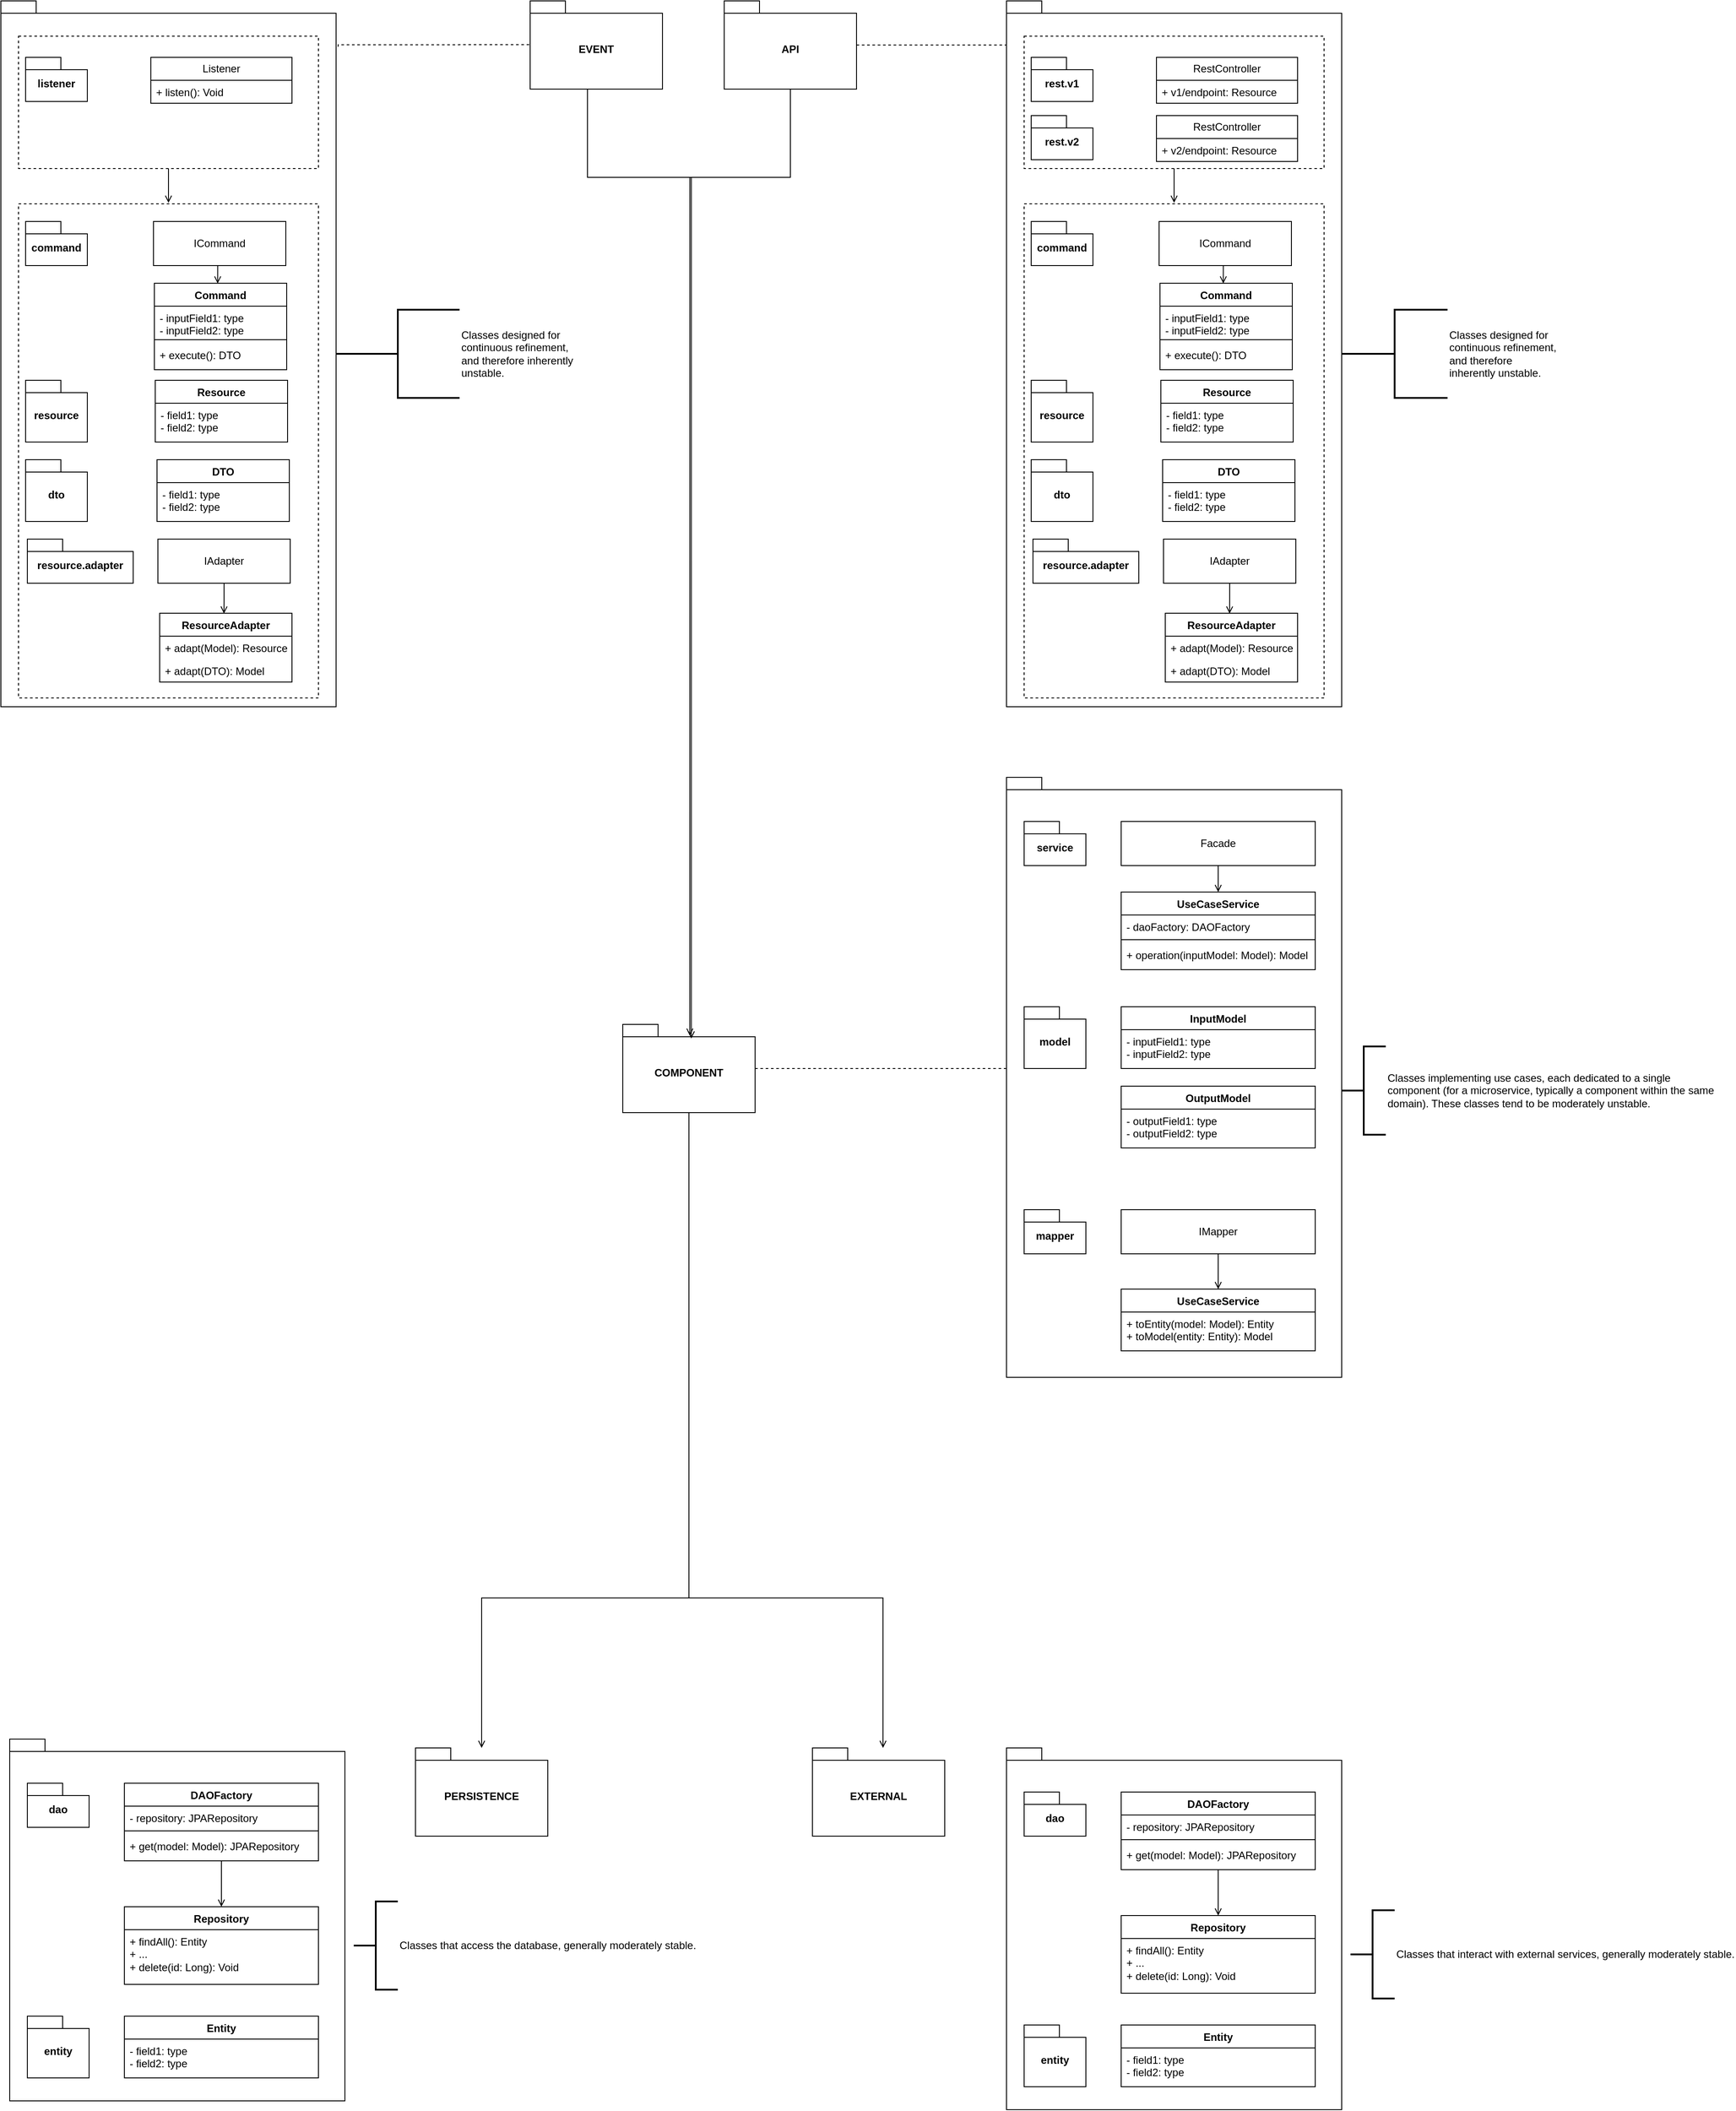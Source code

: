 <mxfile version="28.0.4">
  <diagram name="Pagina-1" id="-vVdBNsxXLUTpmMMnHD9">
    <mxGraphModel dx="2505" dy="2096" grid="1" gridSize="10" guides="1" tooltips="1" connect="1" arrows="1" fold="1" page="1" pageScale="1" pageWidth="827" pageHeight="1169" math="0" shadow="0">
      <root>
        <mxCell id="0" />
        <mxCell id="1" parent="0" />
        <mxCell id="L9ycZ2wKz4MPZfXjeffK-14" value="" style="shape=folder;fontStyle=1;spacingTop=10;tabWidth=40;tabHeight=14;tabPosition=left;html=1;whiteSpace=wrap;" parent="1" vertex="1">
          <mxGeometry x="650" y="-540" width="380" height="800" as="geometry" />
        </mxCell>
        <mxCell id="L9ycZ2wKz4MPZfXjeffK-48" value="" style="edgeStyle=orthogonalEdgeStyle;rounded=0;orthogonalLoop=1;jettySize=auto;html=1;entryX=0.5;entryY=-0.002;entryDx=0;entryDy=0;entryPerimeter=0;endArrow=open;endFill=0;" parent="1" source="L9ycZ2wKz4MPZfXjeffK-47" target="L9ycZ2wKz4MPZfXjeffK-46" edge="1">
          <mxGeometry relative="1" as="geometry" />
        </mxCell>
        <mxCell id="L9ycZ2wKz4MPZfXjeffK-47" value="" style="verticalLabelPosition=bottom;verticalAlign=top;html=1;shape=mxgraph.basic.rect;fillColor2=none;strokeWidth=1;size=20;indent=5;fillColor=none;dashed=1;" parent="1" vertex="1">
          <mxGeometry x="670" y="-500" width="340" height="150" as="geometry" />
        </mxCell>
        <mxCell id="L9ycZ2wKz4MPZfXjeffK-46" value="" style="verticalLabelPosition=bottom;verticalAlign=top;html=1;shape=mxgraph.basic.rect;fillColor2=none;strokeWidth=1;size=20;indent=5;fillColor=none;dashed=1;" parent="1" vertex="1">
          <mxGeometry x="670" y="-310" width="340" height="560" as="geometry" />
        </mxCell>
        <mxCell id="L9ycZ2wKz4MPZfXjeffK-10" value="" style="edgeStyle=orthogonalEdgeStyle;rounded=0;orthogonalLoop=1;jettySize=auto;html=1;endArrow=open;endFill=0;entryX=0.507;entryY=0.128;entryDx=0;entryDy=0;entryPerimeter=0;exitX=0.5;exitY=1;exitDx=0;exitDy=0;exitPerimeter=0;" parent="1" source="L9ycZ2wKz4MPZfXjeffK-1" target="L9ycZ2wKz4MPZfXjeffK-7" edge="1">
          <mxGeometry relative="1" as="geometry">
            <Array as="points">
              <mxPoint x="405" y="-340" />
              <mxPoint x="291" y="-340" />
            </Array>
          </mxGeometry>
        </mxCell>
        <mxCell id="L9ycZ2wKz4MPZfXjeffK-1" value="API" style="shape=folder;fontStyle=1;spacingTop=10;tabWidth=40;tabHeight=14;tabPosition=left;html=1;whiteSpace=wrap;" parent="1" vertex="1">
          <mxGeometry x="330" y="-540" width="150" height="100" as="geometry" />
        </mxCell>
        <mxCell id="L9ycZ2wKz4MPZfXjeffK-5" value="PERSISTENCE" style="shape=folder;fontStyle=1;spacingTop=10;tabWidth=40;tabHeight=14;tabPosition=left;html=1;whiteSpace=wrap;" parent="1" vertex="1">
          <mxGeometry x="-20" y="1440" width="150" height="100" as="geometry" />
        </mxCell>
        <mxCell id="L9ycZ2wKz4MPZfXjeffK-6" value="EXTERNAL" style="shape=folder;fontStyle=1;spacingTop=10;tabWidth=40;tabHeight=14;tabPosition=left;html=1;whiteSpace=wrap;" parent="1" vertex="1">
          <mxGeometry x="430" y="1440" width="150" height="100" as="geometry" />
        </mxCell>
        <mxCell id="L9ycZ2wKz4MPZfXjeffK-11" value="" style="edgeStyle=orthogonalEdgeStyle;rounded=0;orthogonalLoop=1;jettySize=auto;html=1;endArrow=open;endFill=0;" parent="1" source="L9ycZ2wKz4MPZfXjeffK-7" target="L9ycZ2wKz4MPZfXjeffK-5" edge="1">
          <mxGeometry relative="1" as="geometry">
            <Array as="points">
              <mxPoint x="290" y="1270" />
              <mxPoint x="55" y="1270" />
            </Array>
          </mxGeometry>
        </mxCell>
        <mxCell id="L9ycZ2wKz4MPZfXjeffK-12" style="edgeStyle=orthogonalEdgeStyle;rounded=0;orthogonalLoop=1;jettySize=auto;html=1;endArrow=open;endFill=0;" parent="1" source="L9ycZ2wKz4MPZfXjeffK-7" target="L9ycZ2wKz4MPZfXjeffK-6" edge="1">
          <mxGeometry relative="1" as="geometry">
            <Array as="points">
              <mxPoint x="290" y="1270" />
              <mxPoint x="510" y="1270" />
              <mxPoint x="510" y="1490" />
            </Array>
          </mxGeometry>
        </mxCell>
        <mxCell id="kY3cHxhV4RNwmErgkKas-16" style="edgeStyle=orthogonalEdgeStyle;rounded=0;orthogonalLoop=1;jettySize=auto;html=1;dashed=1;endArrow=none;endFill=0;" edge="1" parent="1" source="L9ycZ2wKz4MPZfXjeffK-7" target="L9ycZ2wKz4MPZfXjeffK-62">
          <mxGeometry relative="1" as="geometry">
            <Array as="points">
              <mxPoint x="590" y="670" />
              <mxPoint x="590" y="670" />
            </Array>
          </mxGeometry>
        </mxCell>
        <mxCell id="L9ycZ2wKz4MPZfXjeffK-7" value="COMPONENT" style="shape=folder;fontStyle=1;spacingTop=10;tabWidth=40;tabHeight=14;tabPosition=left;html=1;whiteSpace=wrap;" parent="1" vertex="1">
          <mxGeometry x="215" y="620" width="150" height="100" as="geometry" />
        </mxCell>
        <mxCell id="L9ycZ2wKz4MPZfXjeffK-53" value="" style="edgeStyle=orthogonalEdgeStyle;rounded=0;orthogonalLoop=1;jettySize=auto;html=1;entryX=0.485;entryY=0.003;entryDx=0;entryDy=0;entryPerimeter=0;endArrow=open;endFill=0;" parent="1" edge="1">
          <mxGeometry relative="1" as="geometry">
            <mxPoint x="897" y="-240" as="sourcePoint" />
            <mxPoint x="895.75" y="-219.706" as="targetPoint" />
          </mxGeometry>
        </mxCell>
        <mxCell id="L9ycZ2wKz4MPZfXjeffK-15" value="ICommand" style="html=1;whiteSpace=wrap;" parent="1" vertex="1">
          <mxGeometry x="823" y="-290" width="150" height="50" as="geometry" />
        </mxCell>
        <mxCell id="L9ycZ2wKz4MPZfXjeffK-16" value="RestController" style="swimlane;fontStyle=0;childLayout=stackLayout;horizontal=1;startSize=26;fillColor=none;horizontalStack=0;resizeParent=1;resizeParentMax=0;resizeLast=0;collapsible=1;marginBottom=0;whiteSpace=wrap;html=1;" parent="1" vertex="1">
          <mxGeometry x="820" y="-476" width="160" height="52" as="geometry">
            <mxRectangle x="860" y="-490" width="100" height="30" as="alternateBounds" />
          </mxGeometry>
        </mxCell>
        <mxCell id="L9ycZ2wKz4MPZfXjeffK-17" value="+ v1/endpoint: Resource" style="text;strokeColor=none;fillColor=none;align=left;verticalAlign=top;spacingLeft=4;spacingRight=4;overflow=hidden;rotatable=0;points=[[0,0.5],[1,0.5]];portConstraint=eastwest;whiteSpace=wrap;html=1;" parent="L9ycZ2wKz4MPZfXjeffK-16" vertex="1">
          <mxGeometry y="26" width="160" height="26" as="geometry" />
        </mxCell>
        <mxCell id="L9ycZ2wKz4MPZfXjeffK-20" value="rest.v1" style="shape=folder;fontStyle=1;spacingTop=10;tabWidth=40;tabHeight=14;tabPosition=left;html=1;whiteSpace=wrap;" parent="1" vertex="1">
          <mxGeometry x="678" y="-476" width="70" height="50" as="geometry" />
        </mxCell>
        <mxCell id="L9ycZ2wKz4MPZfXjeffK-22" value="rest.v2" style="shape=folder;fontStyle=1;spacingTop=10;tabWidth=40;tabHeight=14;tabPosition=left;html=1;whiteSpace=wrap;" parent="1" vertex="1">
          <mxGeometry x="678" y="-410" width="70" height="50" as="geometry" />
        </mxCell>
        <mxCell id="L9ycZ2wKz4MPZfXjeffK-23" value="command" style="shape=folder;fontStyle=1;spacingTop=10;tabWidth=40;tabHeight=14;tabPosition=left;html=1;whiteSpace=wrap;" parent="1" vertex="1">
          <mxGeometry x="678" y="-290" width="70" height="50" as="geometry" />
        </mxCell>
        <mxCell id="L9ycZ2wKz4MPZfXjeffK-24" value="RestController" style="swimlane;fontStyle=0;childLayout=stackLayout;horizontal=1;startSize=26;fillColor=none;horizontalStack=0;resizeParent=1;resizeParentMax=0;resizeLast=0;collapsible=1;marginBottom=0;whiteSpace=wrap;html=1;" parent="1" vertex="1">
          <mxGeometry x="820" y="-410" width="160" height="52" as="geometry">
            <mxRectangle x="860" y="-490" width="100" height="30" as="alternateBounds" />
          </mxGeometry>
        </mxCell>
        <mxCell id="L9ycZ2wKz4MPZfXjeffK-25" value="+ v2/endpoint: Resource" style="text;strokeColor=none;fillColor=none;align=left;verticalAlign=top;spacingLeft=4;spacingRight=4;overflow=hidden;rotatable=0;points=[[0,0.5],[1,0.5]];portConstraint=eastwest;whiteSpace=wrap;html=1;" parent="L9ycZ2wKz4MPZfXjeffK-24" vertex="1">
          <mxGeometry y="26" width="160" height="26" as="geometry" />
        </mxCell>
        <mxCell id="L9ycZ2wKz4MPZfXjeffK-28" value="resource" style="shape=folder;fontStyle=1;spacingTop=10;tabWidth=40;tabHeight=14;tabPosition=left;html=1;whiteSpace=wrap;" parent="1" vertex="1">
          <mxGeometry x="678" y="-110" width="70" height="70" as="geometry" />
        </mxCell>
        <mxCell id="L9ycZ2wKz4MPZfXjeffK-29" value="resource.adapter" style="shape=folder;fontStyle=1;spacingTop=10;tabWidth=40;tabHeight=14;tabPosition=left;html=1;whiteSpace=wrap;" parent="1" vertex="1">
          <mxGeometry x="680" y="70" width="120" height="50" as="geometry" />
        </mxCell>
        <mxCell id="L9ycZ2wKz4MPZfXjeffK-35" value="" style="edgeStyle=orthogonalEdgeStyle;rounded=0;orthogonalLoop=1;jettySize=auto;html=1;entryX=0.486;entryY=0.005;entryDx=0;entryDy=0;entryPerimeter=0;endArrow=open;endFill=0;" parent="1" source="L9ycZ2wKz4MPZfXjeffK-30" target="L9ycZ2wKz4MPZfXjeffK-31" edge="1">
          <mxGeometry relative="1" as="geometry" />
        </mxCell>
        <mxCell id="L9ycZ2wKz4MPZfXjeffK-30" value="IAdapter" style="html=1;whiteSpace=wrap;" parent="1" vertex="1">
          <mxGeometry x="828" y="70" width="150" height="50" as="geometry" />
        </mxCell>
        <mxCell id="L9ycZ2wKz4MPZfXjeffK-31" value="ResourceAdapter" style="swimlane;fontStyle=1;align=center;verticalAlign=top;childLayout=stackLayout;horizontal=1;startSize=26;horizontalStack=0;resizeParent=1;resizeParentMax=0;resizeLast=0;collapsible=1;marginBottom=0;whiteSpace=wrap;html=1;" parent="1" vertex="1">
          <mxGeometry x="830" y="154" width="150" height="78" as="geometry" />
        </mxCell>
        <mxCell id="L9ycZ2wKz4MPZfXjeffK-34" value="+ adapt(Model): Resource" style="text;strokeColor=none;fillColor=none;align=left;verticalAlign=top;spacingLeft=4;spacingRight=4;overflow=hidden;rotatable=0;points=[[0,0.5],[1,0.5]];portConstraint=eastwest;whiteSpace=wrap;html=1;" parent="L9ycZ2wKz4MPZfXjeffK-31" vertex="1">
          <mxGeometry y="26" width="150" height="26" as="geometry" />
        </mxCell>
        <mxCell id="L9ycZ2wKz4MPZfXjeffK-90" value="+ adapt(DTO): Model" style="text;strokeColor=none;fillColor=none;align=left;verticalAlign=top;spacingLeft=4;spacingRight=4;overflow=hidden;rotatable=0;points=[[0,0.5],[1,0.5]];portConstraint=eastwest;whiteSpace=wrap;html=1;" parent="L9ycZ2wKz4MPZfXjeffK-31" vertex="1">
          <mxGeometry y="52" width="150" height="26" as="geometry" />
        </mxCell>
        <mxCell id="L9ycZ2wKz4MPZfXjeffK-41" value="Resource" style="swimlane;fontStyle=1;align=center;verticalAlign=top;childLayout=stackLayout;horizontal=1;startSize=26;horizontalStack=0;resizeParent=1;resizeParentMax=0;resizeLast=0;collapsible=1;marginBottom=0;whiteSpace=wrap;html=1;" parent="1" vertex="1">
          <mxGeometry x="825" y="-110" width="150" height="70" as="geometry" />
        </mxCell>
        <mxCell id="L9ycZ2wKz4MPZfXjeffK-42" value="- field1: type&lt;div&gt;- field2: type&lt;/div&gt;" style="text;strokeColor=none;fillColor=none;align=left;verticalAlign=top;spacingLeft=4;spacingRight=4;overflow=hidden;rotatable=0;points=[[0,0.5],[1,0.5]];portConstraint=eastwest;whiteSpace=wrap;html=1;" parent="L9ycZ2wKz4MPZfXjeffK-41" vertex="1">
          <mxGeometry y="26" width="150" height="44" as="geometry" />
        </mxCell>
        <mxCell id="L9ycZ2wKz4MPZfXjeffK-49" style="edgeStyle=orthogonalEdgeStyle;rounded=0;orthogonalLoop=1;jettySize=auto;html=1;entryX=0;entryY=0.071;entryDx=0;entryDy=0;entryPerimeter=0;dashed=1;endArrow=none;endFill=0;" parent="1" source="L9ycZ2wKz4MPZfXjeffK-1" target="L9ycZ2wKz4MPZfXjeffK-14" edge="1">
          <mxGeometry relative="1" as="geometry">
            <Array as="points">
              <mxPoint x="650" y="-490" />
            </Array>
          </mxGeometry>
        </mxCell>
        <mxCell id="L9ycZ2wKz4MPZfXjeffK-51" value="Command" style="swimlane;fontStyle=1;align=center;verticalAlign=top;childLayout=stackLayout;horizontal=1;startSize=26;horizontalStack=0;resizeParent=1;resizeParentMax=0;resizeLast=0;collapsible=1;marginBottom=0;whiteSpace=wrap;html=1;" parent="1" vertex="1">
          <mxGeometry x="824" y="-220" width="150" height="98" as="geometry" />
        </mxCell>
        <mxCell id="L9ycZ2wKz4MPZfXjeffK-52" value="- inputField1: type&lt;div&gt;-&amp;nbsp;&lt;span style=&quot;background-color: transparent; color: light-dark(rgb(0, 0, 0), rgb(255, 255, 255));&quot;&gt;inputField2&lt;/span&gt;&lt;span style=&quot;background-color: transparent; color: light-dark(rgb(0, 0, 0), rgb(255, 255, 255));&quot;&gt;: type&lt;/span&gt;&lt;/div&gt;" style="text;strokeColor=none;fillColor=none;align=left;verticalAlign=top;spacingLeft=4;spacingRight=4;overflow=hidden;rotatable=0;points=[[0,0.5],[1,0.5]];portConstraint=eastwest;whiteSpace=wrap;html=1;" parent="L9ycZ2wKz4MPZfXjeffK-51" vertex="1">
          <mxGeometry y="26" width="150" height="34" as="geometry" />
        </mxCell>
        <mxCell id="L9ycZ2wKz4MPZfXjeffK-61" value="" style="line;strokeWidth=1;fillColor=none;align=left;verticalAlign=middle;spacingTop=-1;spacingLeft=3;spacingRight=3;rotatable=0;labelPosition=right;points=[];portConstraint=eastwest;strokeColor=inherit;" parent="L9ycZ2wKz4MPZfXjeffK-51" vertex="1">
          <mxGeometry y="60" width="150" height="8" as="geometry" />
        </mxCell>
        <mxCell id="L9ycZ2wKz4MPZfXjeffK-60" value="+ execute(): DTO" style="text;strokeColor=none;fillColor=none;align=left;verticalAlign=top;spacingLeft=4;spacingRight=4;overflow=hidden;rotatable=0;points=[[0,0.5],[1,0.5]];portConstraint=eastwest;whiteSpace=wrap;html=1;" parent="L9ycZ2wKz4MPZfXjeffK-51" vertex="1">
          <mxGeometry y="68" width="150" height="30" as="geometry" />
        </mxCell>
        <mxCell id="L9ycZ2wKz4MPZfXjeffK-54" value="Classes designed for continuous refinement, and therefore inherently unstable.&amp;nbsp;" style="strokeWidth=2;html=1;shape=mxgraph.flowchart.annotation_2;align=left;labelPosition=right;pointerEvents=1;whiteSpace=wrap;" parent="1" vertex="1">
          <mxGeometry x="1030" y="-190" width="120" height="100" as="geometry" />
        </mxCell>
        <mxCell id="L9ycZ2wKz4MPZfXjeffK-62" value="" style="shape=folder;fontStyle=1;spacingTop=10;tabWidth=40;tabHeight=14;tabPosition=left;html=1;whiteSpace=wrap;" parent="1" vertex="1">
          <mxGeometry x="650" y="340" width="380" height="680" as="geometry" />
        </mxCell>
        <mxCell id="L9ycZ2wKz4MPZfXjeffK-70" value="dto" style="shape=folder;fontStyle=1;spacingTop=10;tabWidth=40;tabHeight=14;tabPosition=left;html=1;whiteSpace=wrap;" parent="1" vertex="1">
          <mxGeometry x="678" y="-20" width="70" height="70" as="geometry" />
        </mxCell>
        <mxCell id="L9ycZ2wKz4MPZfXjeffK-71" value="mapper" style="shape=folder;fontStyle=1;spacingTop=10;tabWidth=40;tabHeight=14;tabPosition=left;html=1;whiteSpace=wrap;" parent="1" vertex="1">
          <mxGeometry x="670" y="830" width="70" height="50" as="geometry" />
        </mxCell>
        <mxCell id="L9ycZ2wKz4MPZfXjeffK-72" value="service" style="shape=folder;fontStyle=1;spacingTop=10;tabWidth=40;tabHeight=14;tabPosition=left;html=1;whiteSpace=wrap;" parent="1" vertex="1">
          <mxGeometry x="670" y="390" width="70" height="50" as="geometry" />
        </mxCell>
        <mxCell id="L9ycZ2wKz4MPZfXjeffK-87" value="Classes implementing use cases, each dedicated to a single &lt;br/&gt;component (for a microservice, typically a component within the same &lt;br/&gt;domain). These classes tend to be moderately unstable." style="strokeWidth=2;html=1;shape=mxgraph.flowchart.annotation_2;align=left;labelPosition=right;pointerEvents=1;" parent="1" vertex="1">
          <mxGeometry x="1030" y="645" width="50" height="100" as="geometry" />
        </mxCell>
        <mxCell id="L9ycZ2wKz4MPZfXjeffK-88" value="DTO" style="swimlane;fontStyle=1;align=center;verticalAlign=top;childLayout=stackLayout;horizontal=1;startSize=26;horizontalStack=0;resizeParent=1;resizeParentMax=0;resizeLast=0;collapsible=1;marginBottom=0;whiteSpace=wrap;html=1;" parent="1" vertex="1">
          <mxGeometry x="827" y="-20" width="150" height="70" as="geometry" />
        </mxCell>
        <mxCell id="L9ycZ2wKz4MPZfXjeffK-89" value="- field1: type&lt;div&gt;- field2: type&lt;/div&gt;" style="text;strokeColor=none;fillColor=none;align=left;verticalAlign=top;spacingLeft=4;spacingRight=4;overflow=hidden;rotatable=0;points=[[0,0.5],[1,0.5]];portConstraint=eastwest;whiteSpace=wrap;html=1;" parent="L9ycZ2wKz4MPZfXjeffK-88" vertex="1">
          <mxGeometry y="26" width="150" height="44" as="geometry" />
        </mxCell>
        <mxCell id="L9ycZ2wKz4MPZfXjeffK-91" value="model" style="shape=folder;fontStyle=1;spacingTop=10;tabWidth=40;tabHeight=14;tabPosition=left;html=1;whiteSpace=wrap;" parent="1" vertex="1">
          <mxGeometry x="670" y="600" width="70" height="70" as="geometry" />
        </mxCell>
        <mxCell id="kY3cHxhV4RNwmErgkKas-1" value="" style="edgeStyle=orthogonalEdgeStyle;rounded=0;orthogonalLoop=1;jettySize=auto;html=1;entryX=0.5;entryY=0;entryDx=0;entryDy=0;endArrow=open;endFill=0;" edge="1" parent="1" source="L9ycZ2wKz4MPZfXjeffK-92" target="L9ycZ2wKz4MPZfXjeffK-93">
          <mxGeometry relative="1" as="geometry" />
        </mxCell>
        <mxCell id="L9ycZ2wKz4MPZfXjeffK-92" value="Facade" style="html=1;whiteSpace=wrap;" parent="1" vertex="1">
          <mxGeometry x="780" y="390" width="220" height="50" as="geometry" />
        </mxCell>
        <mxCell id="L9ycZ2wKz4MPZfXjeffK-93" value="UseCaseService" style="swimlane;fontStyle=1;align=center;verticalAlign=top;childLayout=stackLayout;horizontal=1;startSize=26;horizontalStack=0;resizeParent=1;resizeParentMax=0;resizeLast=0;collapsible=1;marginBottom=0;whiteSpace=wrap;html=1;" parent="1" vertex="1">
          <mxGeometry x="780" y="470" width="220" height="88" as="geometry" />
        </mxCell>
        <mxCell id="L9ycZ2wKz4MPZfXjeffK-94" value="- daoFactory: DAOFactory" style="text;strokeColor=none;fillColor=none;align=left;verticalAlign=top;spacingLeft=4;spacingRight=4;overflow=hidden;rotatable=0;points=[[0,0.5],[1,0.5]];portConstraint=eastwest;whiteSpace=wrap;html=1;" parent="L9ycZ2wKz4MPZfXjeffK-93" vertex="1">
          <mxGeometry y="26" width="220" height="24" as="geometry" />
        </mxCell>
        <mxCell id="L9ycZ2wKz4MPZfXjeffK-95" value="" style="line;strokeWidth=1;fillColor=none;align=left;verticalAlign=middle;spacingTop=-1;spacingLeft=3;spacingRight=3;rotatable=0;labelPosition=right;points=[];portConstraint=eastwest;strokeColor=inherit;" parent="L9ycZ2wKz4MPZfXjeffK-93" vertex="1">
          <mxGeometry y="50" width="220" height="8" as="geometry" />
        </mxCell>
        <mxCell id="L9ycZ2wKz4MPZfXjeffK-96" value="+ operation(inputModel: Model): Model" style="text;strokeColor=none;fillColor=none;align=left;verticalAlign=top;spacingLeft=4;spacingRight=4;overflow=hidden;rotatable=0;points=[[0,0.5],[1,0.5]];portConstraint=eastwest;whiteSpace=wrap;html=1;" parent="L9ycZ2wKz4MPZfXjeffK-93" vertex="1">
          <mxGeometry y="58" width="220" height="30" as="geometry" />
        </mxCell>
        <mxCell id="kY3cHxhV4RNwmErgkKas-2" value="InputModel" style="swimlane;fontStyle=1;align=center;verticalAlign=top;childLayout=stackLayout;horizontal=1;startSize=26;horizontalStack=0;resizeParent=1;resizeParentMax=0;resizeLast=0;collapsible=1;marginBottom=0;whiteSpace=wrap;html=1;" vertex="1" parent="1">
          <mxGeometry x="780" y="600" width="220" height="70" as="geometry" />
        </mxCell>
        <mxCell id="kY3cHxhV4RNwmErgkKas-3" value="- inputField1: type&lt;div&gt;-&amp;nbsp;&lt;span style=&quot;background-color: transparent; color: light-dark(rgb(0, 0, 0), rgb(255, 255, 255));&quot;&gt;inputField2&lt;/span&gt;&lt;span style=&quot;background-color: transparent; color: light-dark(rgb(0, 0, 0), rgb(255, 255, 255));&quot;&gt;: type&lt;/span&gt;&lt;/div&gt;" style="text;strokeColor=none;fillColor=none;align=left;verticalAlign=top;spacingLeft=4;spacingRight=4;overflow=hidden;rotatable=0;points=[[0,0.5],[1,0.5]];portConstraint=eastwest;whiteSpace=wrap;html=1;" vertex="1" parent="kY3cHxhV4RNwmErgkKas-2">
          <mxGeometry y="26" width="220" height="44" as="geometry" />
        </mxCell>
        <mxCell id="kY3cHxhV4RNwmErgkKas-7" value="OutputModel" style="swimlane;fontStyle=1;align=center;verticalAlign=top;childLayout=stackLayout;horizontal=1;startSize=26;horizontalStack=0;resizeParent=1;resizeParentMax=0;resizeLast=0;collapsible=1;marginBottom=0;whiteSpace=wrap;html=1;" vertex="1" parent="1">
          <mxGeometry x="780" y="690" width="220" height="70" as="geometry" />
        </mxCell>
        <mxCell id="kY3cHxhV4RNwmErgkKas-8" value="- outputField1: type&lt;div&gt;-&amp;nbsp;&lt;span style=&quot;background-color: transparent; color: light-dark(rgb(0, 0, 0), rgb(255, 255, 255));&quot;&gt;outputField2&lt;/span&gt;&lt;span style=&quot;background-color: transparent; color: light-dark(rgb(0, 0, 0), rgb(255, 255, 255));&quot;&gt;: type&lt;/span&gt;&lt;/div&gt;" style="text;strokeColor=none;fillColor=none;align=left;verticalAlign=top;spacingLeft=4;spacingRight=4;overflow=hidden;rotatable=0;points=[[0,0.5],[1,0.5]];portConstraint=eastwest;whiteSpace=wrap;html=1;" vertex="1" parent="kY3cHxhV4RNwmErgkKas-7">
          <mxGeometry y="26" width="220" height="44" as="geometry" />
        </mxCell>
        <mxCell id="kY3cHxhV4RNwmErgkKas-15" value="" style="edgeStyle=orthogonalEdgeStyle;rounded=0;orthogonalLoop=1;jettySize=auto;html=1;entryX=0.5;entryY=0;entryDx=0;entryDy=0;endArrow=open;endFill=0;" edge="1" parent="1" source="kY3cHxhV4RNwmErgkKas-10" target="kY3cHxhV4RNwmErgkKas-11">
          <mxGeometry relative="1" as="geometry" />
        </mxCell>
        <mxCell id="kY3cHxhV4RNwmErgkKas-10" value="IMapper" style="html=1;whiteSpace=wrap;" vertex="1" parent="1">
          <mxGeometry x="780" y="830" width="220" height="50" as="geometry" />
        </mxCell>
        <mxCell id="kY3cHxhV4RNwmErgkKas-11" value="UseCaseService" style="swimlane;fontStyle=1;align=center;verticalAlign=top;childLayout=stackLayout;horizontal=1;startSize=26;horizontalStack=0;resizeParent=1;resizeParentMax=0;resizeLast=0;collapsible=1;marginBottom=0;whiteSpace=wrap;html=1;" vertex="1" parent="1">
          <mxGeometry x="780" y="920" width="220" height="70" as="geometry" />
        </mxCell>
        <mxCell id="kY3cHxhV4RNwmErgkKas-14" value="+ toEntity(model: Model): Entity&lt;div&gt;+ toModel(entity: Entity): Model&lt;/div&gt;" style="text;strokeColor=none;fillColor=none;align=left;verticalAlign=top;spacingLeft=4;spacingRight=4;overflow=hidden;rotatable=0;points=[[0,0.5],[1,0.5]];portConstraint=eastwest;whiteSpace=wrap;html=1;" vertex="1" parent="kY3cHxhV4RNwmErgkKas-11">
          <mxGeometry y="26" width="220" height="44" as="geometry" />
        </mxCell>
        <mxCell id="kY3cHxhV4RNwmErgkKas-18" style="edgeStyle=orthogonalEdgeStyle;rounded=0;orthogonalLoop=1;jettySize=auto;html=1;endArrow=open;endFill=0;entryX=0.518;entryY=0.16;entryDx=0;entryDy=0;entryPerimeter=0;" edge="1" parent="1" source="kY3cHxhV4RNwmErgkKas-17" target="L9ycZ2wKz4MPZfXjeffK-7">
          <mxGeometry relative="1" as="geometry">
            <Array as="points">
              <mxPoint x="175" y="-340" />
              <mxPoint x="293" y="-340" />
            </Array>
          </mxGeometry>
        </mxCell>
        <mxCell id="kY3cHxhV4RNwmErgkKas-17" value="EVENT" style="shape=folder;fontStyle=1;spacingTop=10;tabWidth=40;tabHeight=14;tabPosition=left;html=1;whiteSpace=wrap;" vertex="1" parent="1">
          <mxGeometry x="110" y="-540" width="150" height="100" as="geometry" />
        </mxCell>
        <mxCell id="kY3cHxhV4RNwmErgkKas-20" value="" style="shape=folder;fontStyle=1;spacingTop=10;tabWidth=40;tabHeight=14;tabPosition=left;html=1;whiteSpace=wrap;" vertex="1" parent="1">
          <mxGeometry x="-490" y="-540" width="380" height="800" as="geometry" />
        </mxCell>
        <mxCell id="kY3cHxhV4RNwmErgkKas-21" value="" style="edgeStyle=orthogonalEdgeStyle;rounded=0;orthogonalLoop=1;jettySize=auto;html=1;entryX=0.5;entryY=-0.002;entryDx=0;entryDy=0;entryPerimeter=0;endArrow=open;endFill=0;" edge="1" parent="1" source="kY3cHxhV4RNwmErgkKas-22" target="kY3cHxhV4RNwmErgkKas-23">
          <mxGeometry relative="1" as="geometry" />
        </mxCell>
        <mxCell id="kY3cHxhV4RNwmErgkKas-22" value="" style="verticalLabelPosition=bottom;verticalAlign=top;html=1;shape=mxgraph.basic.rect;fillColor2=none;strokeWidth=1;size=20;indent=5;fillColor=none;dashed=1;" vertex="1" parent="1">
          <mxGeometry x="-470" y="-500" width="340" height="150" as="geometry" />
        </mxCell>
        <mxCell id="kY3cHxhV4RNwmErgkKas-23" value="" style="verticalLabelPosition=bottom;verticalAlign=top;html=1;shape=mxgraph.basic.rect;fillColor2=none;strokeWidth=1;size=20;indent=5;fillColor=none;dashed=1;" vertex="1" parent="1">
          <mxGeometry x="-470" y="-310" width="340" height="560" as="geometry" />
        </mxCell>
        <mxCell id="kY3cHxhV4RNwmErgkKas-24" value="" style="edgeStyle=orthogonalEdgeStyle;rounded=0;orthogonalLoop=1;jettySize=auto;html=1;entryX=0.485;entryY=0.003;entryDx=0;entryDy=0;entryPerimeter=0;endArrow=open;endFill=0;" edge="1" parent="1">
          <mxGeometry relative="1" as="geometry">
            <mxPoint x="-243" y="-240" as="sourcePoint" />
            <mxPoint x="-244.25" y="-219.706" as="targetPoint" />
          </mxGeometry>
        </mxCell>
        <mxCell id="kY3cHxhV4RNwmErgkKas-25" value="ICommand" style="html=1;whiteSpace=wrap;" vertex="1" parent="1">
          <mxGeometry x="-317" y="-290" width="150" height="50" as="geometry" />
        </mxCell>
        <mxCell id="kY3cHxhV4RNwmErgkKas-26" value="Listener" style="swimlane;fontStyle=0;childLayout=stackLayout;horizontal=1;startSize=26;fillColor=none;horizontalStack=0;resizeParent=1;resizeParentMax=0;resizeLast=0;collapsible=1;marginBottom=0;whiteSpace=wrap;html=1;" vertex="1" parent="1">
          <mxGeometry x="-320" y="-476" width="160" height="52" as="geometry">
            <mxRectangle x="860" y="-490" width="100" height="30" as="alternateBounds" />
          </mxGeometry>
        </mxCell>
        <mxCell id="kY3cHxhV4RNwmErgkKas-27" value="+ listen(): Void" style="text;strokeColor=none;fillColor=none;align=left;verticalAlign=top;spacingLeft=4;spacingRight=4;overflow=hidden;rotatable=0;points=[[0,0.5],[1,0.5]];portConstraint=eastwest;whiteSpace=wrap;html=1;" vertex="1" parent="kY3cHxhV4RNwmErgkKas-26">
          <mxGeometry y="26" width="160" height="26" as="geometry" />
        </mxCell>
        <mxCell id="kY3cHxhV4RNwmErgkKas-28" value="listener" style="shape=folder;fontStyle=1;spacingTop=10;tabWidth=40;tabHeight=14;tabPosition=left;html=1;whiteSpace=wrap;" vertex="1" parent="1">
          <mxGeometry x="-462" y="-476" width="70" height="50" as="geometry" />
        </mxCell>
        <mxCell id="kY3cHxhV4RNwmErgkKas-30" value="command" style="shape=folder;fontStyle=1;spacingTop=10;tabWidth=40;tabHeight=14;tabPosition=left;html=1;whiteSpace=wrap;" vertex="1" parent="1">
          <mxGeometry x="-462" y="-290" width="70" height="50" as="geometry" />
        </mxCell>
        <mxCell id="kY3cHxhV4RNwmErgkKas-33" value="resource" style="shape=folder;fontStyle=1;spacingTop=10;tabWidth=40;tabHeight=14;tabPosition=left;html=1;whiteSpace=wrap;" vertex="1" parent="1">
          <mxGeometry x="-462" y="-110" width="70" height="70" as="geometry" />
        </mxCell>
        <mxCell id="kY3cHxhV4RNwmErgkKas-34" value="resource.adapter" style="shape=folder;fontStyle=1;spacingTop=10;tabWidth=40;tabHeight=14;tabPosition=left;html=1;whiteSpace=wrap;" vertex="1" parent="1">
          <mxGeometry x="-460" y="70" width="120" height="50" as="geometry" />
        </mxCell>
        <mxCell id="kY3cHxhV4RNwmErgkKas-35" value="" style="edgeStyle=orthogonalEdgeStyle;rounded=0;orthogonalLoop=1;jettySize=auto;html=1;entryX=0.486;entryY=0.005;entryDx=0;entryDy=0;entryPerimeter=0;endArrow=open;endFill=0;" edge="1" parent="1" source="kY3cHxhV4RNwmErgkKas-36" target="kY3cHxhV4RNwmErgkKas-37">
          <mxGeometry relative="1" as="geometry" />
        </mxCell>
        <mxCell id="kY3cHxhV4RNwmErgkKas-36" value="IAdapter" style="html=1;whiteSpace=wrap;" vertex="1" parent="1">
          <mxGeometry x="-312" y="70" width="150" height="50" as="geometry" />
        </mxCell>
        <mxCell id="kY3cHxhV4RNwmErgkKas-37" value="ResourceAdapter" style="swimlane;fontStyle=1;align=center;verticalAlign=top;childLayout=stackLayout;horizontal=1;startSize=26;horizontalStack=0;resizeParent=1;resizeParentMax=0;resizeLast=0;collapsible=1;marginBottom=0;whiteSpace=wrap;html=1;" vertex="1" parent="1">
          <mxGeometry x="-310" y="154" width="150" height="78" as="geometry" />
        </mxCell>
        <mxCell id="kY3cHxhV4RNwmErgkKas-38" value="+ adapt(Model): Resource" style="text;strokeColor=none;fillColor=none;align=left;verticalAlign=top;spacingLeft=4;spacingRight=4;overflow=hidden;rotatable=0;points=[[0,0.5],[1,0.5]];portConstraint=eastwest;whiteSpace=wrap;html=1;" vertex="1" parent="kY3cHxhV4RNwmErgkKas-37">
          <mxGeometry y="26" width="150" height="26" as="geometry" />
        </mxCell>
        <mxCell id="kY3cHxhV4RNwmErgkKas-39" value="+ adapt(DTO): Model" style="text;strokeColor=none;fillColor=none;align=left;verticalAlign=top;spacingLeft=4;spacingRight=4;overflow=hidden;rotatable=0;points=[[0,0.5],[1,0.5]];portConstraint=eastwest;whiteSpace=wrap;html=1;" vertex="1" parent="kY3cHxhV4RNwmErgkKas-37">
          <mxGeometry y="52" width="150" height="26" as="geometry" />
        </mxCell>
        <mxCell id="kY3cHxhV4RNwmErgkKas-40" value="Resource" style="swimlane;fontStyle=1;align=center;verticalAlign=top;childLayout=stackLayout;horizontal=1;startSize=26;horizontalStack=0;resizeParent=1;resizeParentMax=0;resizeLast=0;collapsible=1;marginBottom=0;whiteSpace=wrap;html=1;" vertex="1" parent="1">
          <mxGeometry x="-315" y="-110" width="150" height="70" as="geometry" />
        </mxCell>
        <mxCell id="kY3cHxhV4RNwmErgkKas-41" value="- field1: type&lt;div&gt;- field2: type&lt;/div&gt;" style="text;strokeColor=none;fillColor=none;align=left;verticalAlign=top;spacingLeft=4;spacingRight=4;overflow=hidden;rotatable=0;points=[[0,0.5],[1,0.5]];portConstraint=eastwest;whiteSpace=wrap;html=1;" vertex="1" parent="kY3cHxhV4RNwmErgkKas-40">
          <mxGeometry y="26" width="150" height="44" as="geometry" />
        </mxCell>
        <mxCell id="kY3cHxhV4RNwmErgkKas-42" value="Command" style="swimlane;fontStyle=1;align=center;verticalAlign=top;childLayout=stackLayout;horizontal=1;startSize=26;horizontalStack=0;resizeParent=1;resizeParentMax=0;resizeLast=0;collapsible=1;marginBottom=0;whiteSpace=wrap;html=1;" vertex="1" parent="1">
          <mxGeometry x="-316" y="-220" width="150" height="98" as="geometry" />
        </mxCell>
        <mxCell id="kY3cHxhV4RNwmErgkKas-43" value="- inputField1: type&lt;div&gt;-&amp;nbsp;&lt;span style=&quot;background-color: transparent; color: light-dark(rgb(0, 0, 0), rgb(255, 255, 255));&quot;&gt;inputField2&lt;/span&gt;&lt;span style=&quot;background-color: transparent; color: light-dark(rgb(0, 0, 0), rgb(255, 255, 255));&quot;&gt;: type&lt;/span&gt;&lt;/div&gt;" style="text;strokeColor=none;fillColor=none;align=left;verticalAlign=top;spacingLeft=4;spacingRight=4;overflow=hidden;rotatable=0;points=[[0,0.5],[1,0.5]];portConstraint=eastwest;whiteSpace=wrap;html=1;" vertex="1" parent="kY3cHxhV4RNwmErgkKas-42">
          <mxGeometry y="26" width="150" height="34" as="geometry" />
        </mxCell>
        <mxCell id="kY3cHxhV4RNwmErgkKas-44" value="" style="line;strokeWidth=1;fillColor=none;align=left;verticalAlign=middle;spacingTop=-1;spacingLeft=3;spacingRight=3;rotatable=0;labelPosition=right;points=[];portConstraint=eastwest;strokeColor=inherit;" vertex="1" parent="kY3cHxhV4RNwmErgkKas-42">
          <mxGeometry y="60" width="150" height="8" as="geometry" />
        </mxCell>
        <mxCell id="kY3cHxhV4RNwmErgkKas-45" value="+ execute(): DTO" style="text;strokeColor=none;fillColor=none;align=left;verticalAlign=top;spacingLeft=4;spacingRight=4;overflow=hidden;rotatable=0;points=[[0,0.5],[1,0.5]];portConstraint=eastwest;whiteSpace=wrap;html=1;" vertex="1" parent="kY3cHxhV4RNwmErgkKas-42">
          <mxGeometry y="68" width="150" height="30" as="geometry" />
        </mxCell>
        <mxCell id="kY3cHxhV4RNwmErgkKas-46" value="Classes designed for continuous refinement, and therefore inherently unstable.&amp;nbsp;" style="strokeWidth=2;html=1;shape=mxgraph.flowchart.annotation_2;align=left;labelPosition=right;pointerEvents=1;rotation=0;verticalLabelPosition=middle;verticalAlign=middle;horizontal=1;whiteSpace=wrap;" vertex="1" parent="1">
          <mxGeometry x="-110" y="-190" width="140" height="100" as="geometry" />
        </mxCell>
        <mxCell id="kY3cHxhV4RNwmErgkKas-47" value="dto" style="shape=folder;fontStyle=1;spacingTop=10;tabWidth=40;tabHeight=14;tabPosition=left;html=1;whiteSpace=wrap;" vertex="1" parent="1">
          <mxGeometry x="-462" y="-20" width="70" height="70" as="geometry" />
        </mxCell>
        <mxCell id="kY3cHxhV4RNwmErgkKas-48" value="DTO" style="swimlane;fontStyle=1;align=center;verticalAlign=top;childLayout=stackLayout;horizontal=1;startSize=26;horizontalStack=0;resizeParent=1;resizeParentMax=0;resizeLast=0;collapsible=1;marginBottom=0;whiteSpace=wrap;html=1;" vertex="1" parent="1">
          <mxGeometry x="-313" y="-20" width="150" height="70" as="geometry" />
        </mxCell>
        <mxCell id="kY3cHxhV4RNwmErgkKas-49" value="- field1: type&lt;div&gt;- field2: type&lt;/div&gt;" style="text;strokeColor=none;fillColor=none;align=left;verticalAlign=top;spacingLeft=4;spacingRight=4;overflow=hidden;rotatable=0;points=[[0,0.5],[1,0.5]];portConstraint=eastwest;whiteSpace=wrap;html=1;" vertex="1" parent="kY3cHxhV4RNwmErgkKas-48">
          <mxGeometry y="26" width="150" height="44" as="geometry" />
        </mxCell>
        <mxCell id="kY3cHxhV4RNwmErgkKas-51" style="edgeStyle=orthogonalEdgeStyle;rounded=0;orthogonalLoop=1;jettySize=auto;html=1;entryX=0;entryY=0.071;entryDx=0;entryDy=0;entryPerimeter=0;dashed=1;endArrow=none;endFill=0;exitX=1.006;exitY=0.065;exitDx=0;exitDy=0;exitPerimeter=0;" edge="1" parent="1" source="kY3cHxhV4RNwmErgkKas-20">
          <mxGeometry relative="1" as="geometry">
            <mxPoint x="-60" y="-490.32" as="sourcePoint" />
            <mxPoint x="110" y="-490.32" as="targetPoint" />
            <Array as="points">
              <mxPoint x="-108" y="-490" />
            </Array>
          </mxGeometry>
        </mxCell>
        <mxCell id="kY3cHxhV4RNwmErgkKas-54" value="" style="shape=folder;fontStyle=1;spacingTop=10;tabWidth=40;tabHeight=14;tabPosition=left;html=1;whiteSpace=wrap;" vertex="1" parent="1">
          <mxGeometry x="-480" y="1430" width="380" height="410" as="geometry" />
        </mxCell>
        <mxCell id="kY3cHxhV4RNwmErgkKas-56" value="dao" style="shape=folder;fontStyle=1;spacingTop=10;tabWidth=40;tabHeight=14;tabPosition=left;html=1;whiteSpace=wrap;" vertex="1" parent="1">
          <mxGeometry x="-460" y="1480" width="70" height="50" as="geometry" />
        </mxCell>
        <mxCell id="kY3cHxhV4RNwmErgkKas-57" value="Classes that access the database, generally moderately stable." style="strokeWidth=2;html=1;shape=mxgraph.flowchart.annotation_2;align=left;labelPosition=right;pointerEvents=1;" vertex="1" parent="1">
          <mxGeometry x="-90" y="1614" width="50" height="100" as="geometry" />
        </mxCell>
        <mxCell id="kY3cHxhV4RNwmErgkKas-58" value="entity" style="shape=folder;fontStyle=1;spacingTop=10;tabWidth=40;tabHeight=14;tabPosition=left;html=1;whiteSpace=wrap;" vertex="1" parent="1">
          <mxGeometry x="-460" y="1744" width="70" height="70" as="geometry" />
        </mxCell>
        <mxCell id="kY3cHxhV4RNwmErgkKas-77" style="edgeStyle=orthogonalEdgeStyle;rounded=0;orthogonalLoop=1;jettySize=auto;html=1;endArrow=open;endFill=0;" edge="1" parent="1" source="kY3cHxhV4RNwmErgkKas-61" target="kY3cHxhV4RNwmErgkKas-73">
          <mxGeometry relative="1" as="geometry" />
        </mxCell>
        <mxCell id="kY3cHxhV4RNwmErgkKas-61" value="DAOFactory" style="swimlane;fontStyle=1;align=center;verticalAlign=top;childLayout=stackLayout;horizontal=1;startSize=26;horizontalStack=0;resizeParent=1;resizeParentMax=0;resizeLast=0;collapsible=1;marginBottom=0;whiteSpace=wrap;html=1;" vertex="1" parent="1">
          <mxGeometry x="-350" y="1480" width="220" height="88" as="geometry" />
        </mxCell>
        <mxCell id="kY3cHxhV4RNwmErgkKas-62" value="- repository: JPARepository" style="text;strokeColor=none;fillColor=none;align=left;verticalAlign=top;spacingLeft=4;spacingRight=4;overflow=hidden;rotatable=0;points=[[0,0.5],[1,0.5]];portConstraint=eastwest;whiteSpace=wrap;html=1;" vertex="1" parent="kY3cHxhV4RNwmErgkKas-61">
          <mxGeometry y="26" width="220" height="24" as="geometry" />
        </mxCell>
        <mxCell id="kY3cHxhV4RNwmErgkKas-63" value="" style="line;strokeWidth=1;fillColor=none;align=left;verticalAlign=middle;spacingTop=-1;spacingLeft=3;spacingRight=3;rotatable=0;labelPosition=right;points=[];portConstraint=eastwest;strokeColor=inherit;" vertex="1" parent="kY3cHxhV4RNwmErgkKas-61">
          <mxGeometry y="50" width="220" height="8" as="geometry" />
        </mxCell>
        <mxCell id="kY3cHxhV4RNwmErgkKas-64" value="+ get(model: Model): JPARepository" style="text;strokeColor=none;fillColor=none;align=left;verticalAlign=top;spacingLeft=4;spacingRight=4;overflow=hidden;rotatable=0;points=[[0,0.5],[1,0.5]];portConstraint=eastwest;whiteSpace=wrap;html=1;" vertex="1" parent="kY3cHxhV4RNwmErgkKas-61">
          <mxGeometry y="58" width="220" height="30" as="geometry" />
        </mxCell>
        <mxCell id="kY3cHxhV4RNwmErgkKas-65" value="Entity" style="swimlane;fontStyle=1;align=center;verticalAlign=top;childLayout=stackLayout;horizontal=1;startSize=26;horizontalStack=0;resizeParent=1;resizeParentMax=0;resizeLast=0;collapsible=1;marginBottom=0;whiteSpace=wrap;html=1;" vertex="1" parent="1">
          <mxGeometry x="-350" y="1744" width="220" height="70" as="geometry" />
        </mxCell>
        <mxCell id="kY3cHxhV4RNwmErgkKas-66" value="- field1: type&lt;div&gt;- f&lt;span style=&quot;background-color: transparent; color: light-dark(rgb(0, 0, 0), rgb(255, 255, 255));&quot;&gt;ield2&lt;/span&gt;&lt;span style=&quot;background-color: transparent; color: light-dark(rgb(0, 0, 0), rgb(255, 255, 255));&quot;&gt;: type&lt;/span&gt;&lt;/div&gt;" style="text;strokeColor=none;fillColor=none;align=left;verticalAlign=top;spacingLeft=4;spacingRight=4;overflow=hidden;rotatable=0;points=[[0,0.5],[1,0.5]];portConstraint=eastwest;whiteSpace=wrap;html=1;" vertex="1" parent="kY3cHxhV4RNwmErgkKas-65">
          <mxGeometry y="26" width="220" height="44" as="geometry" />
        </mxCell>
        <mxCell id="kY3cHxhV4RNwmErgkKas-73" value="Repository" style="swimlane;fontStyle=1;align=center;verticalAlign=top;childLayout=stackLayout;horizontal=1;startSize=26;horizontalStack=0;resizeParent=1;resizeParentMax=0;resizeLast=0;collapsible=1;marginBottom=0;whiteSpace=wrap;html=1;" vertex="1" parent="1">
          <mxGeometry x="-350" y="1620" width="220" height="88" as="geometry" />
        </mxCell>
        <mxCell id="kY3cHxhV4RNwmErgkKas-76" value="+ findAll(): Entity&lt;div&gt;+ ...&lt;/div&gt;&lt;div&gt;+ delete(id: Long): Void&lt;/div&gt;" style="text;strokeColor=none;fillColor=none;align=left;verticalAlign=top;spacingLeft=4;spacingRight=4;overflow=hidden;rotatable=0;points=[[0,0.5],[1,0.5]];portConstraint=eastwest;whiteSpace=wrap;html=1;" vertex="1" parent="kY3cHxhV4RNwmErgkKas-73">
          <mxGeometry y="26" width="220" height="62" as="geometry" />
        </mxCell>
        <mxCell id="kY3cHxhV4RNwmErgkKas-79" value="" style="shape=folder;fontStyle=1;spacingTop=10;tabWidth=40;tabHeight=14;tabPosition=left;html=1;whiteSpace=wrap;" vertex="1" parent="1">
          <mxGeometry x="650" y="1440" width="380" height="410" as="geometry" />
        </mxCell>
        <mxCell id="kY3cHxhV4RNwmErgkKas-80" value="dao" style="shape=folder;fontStyle=1;spacingTop=10;tabWidth=40;tabHeight=14;tabPosition=left;html=1;whiteSpace=wrap;" vertex="1" parent="1">
          <mxGeometry x="670" y="1490" width="70" height="50" as="geometry" />
        </mxCell>
        <mxCell id="kY3cHxhV4RNwmErgkKas-81" value="Classes that interact with external services, generally moderately stable." style="strokeWidth=2;html=1;shape=mxgraph.flowchart.annotation_2;align=left;labelPosition=right;pointerEvents=1;" vertex="1" parent="1">
          <mxGeometry x="1040" y="1624" width="50" height="100" as="geometry" />
        </mxCell>
        <mxCell id="kY3cHxhV4RNwmErgkKas-82" value="entity" style="shape=folder;fontStyle=1;spacingTop=10;tabWidth=40;tabHeight=14;tabPosition=left;html=1;whiteSpace=wrap;" vertex="1" parent="1">
          <mxGeometry x="670" y="1754" width="70" height="70" as="geometry" />
        </mxCell>
        <mxCell id="kY3cHxhV4RNwmErgkKas-83" style="edgeStyle=orthogonalEdgeStyle;rounded=0;orthogonalLoop=1;jettySize=auto;html=1;endArrow=open;endFill=0;" edge="1" parent="1" source="kY3cHxhV4RNwmErgkKas-84" target="kY3cHxhV4RNwmErgkKas-90">
          <mxGeometry relative="1" as="geometry" />
        </mxCell>
        <mxCell id="kY3cHxhV4RNwmErgkKas-84" value="DAOFactory" style="swimlane;fontStyle=1;align=center;verticalAlign=top;childLayout=stackLayout;horizontal=1;startSize=26;horizontalStack=0;resizeParent=1;resizeParentMax=0;resizeLast=0;collapsible=1;marginBottom=0;whiteSpace=wrap;html=1;" vertex="1" parent="1">
          <mxGeometry x="780" y="1490" width="220" height="88" as="geometry" />
        </mxCell>
        <mxCell id="kY3cHxhV4RNwmErgkKas-85" value="- repository: JPARepository" style="text;strokeColor=none;fillColor=none;align=left;verticalAlign=top;spacingLeft=4;spacingRight=4;overflow=hidden;rotatable=0;points=[[0,0.5],[1,0.5]];portConstraint=eastwest;whiteSpace=wrap;html=1;" vertex="1" parent="kY3cHxhV4RNwmErgkKas-84">
          <mxGeometry y="26" width="220" height="24" as="geometry" />
        </mxCell>
        <mxCell id="kY3cHxhV4RNwmErgkKas-86" value="" style="line;strokeWidth=1;fillColor=none;align=left;verticalAlign=middle;spacingTop=-1;spacingLeft=3;spacingRight=3;rotatable=0;labelPosition=right;points=[];portConstraint=eastwest;strokeColor=inherit;" vertex="1" parent="kY3cHxhV4RNwmErgkKas-84">
          <mxGeometry y="50" width="220" height="8" as="geometry" />
        </mxCell>
        <mxCell id="kY3cHxhV4RNwmErgkKas-87" value="+ get(model: Model): JPARepository" style="text;strokeColor=none;fillColor=none;align=left;verticalAlign=top;spacingLeft=4;spacingRight=4;overflow=hidden;rotatable=0;points=[[0,0.5],[1,0.5]];portConstraint=eastwest;whiteSpace=wrap;html=1;" vertex="1" parent="kY3cHxhV4RNwmErgkKas-84">
          <mxGeometry y="58" width="220" height="30" as="geometry" />
        </mxCell>
        <mxCell id="kY3cHxhV4RNwmErgkKas-88" value="Entity" style="swimlane;fontStyle=1;align=center;verticalAlign=top;childLayout=stackLayout;horizontal=1;startSize=26;horizontalStack=0;resizeParent=1;resizeParentMax=0;resizeLast=0;collapsible=1;marginBottom=0;whiteSpace=wrap;html=1;" vertex="1" parent="1">
          <mxGeometry x="780" y="1754" width="220" height="70" as="geometry" />
        </mxCell>
        <mxCell id="kY3cHxhV4RNwmErgkKas-89" value="- field1: type&lt;div&gt;- f&lt;span style=&quot;background-color: transparent; color: light-dark(rgb(0, 0, 0), rgb(255, 255, 255));&quot;&gt;ield2&lt;/span&gt;&lt;span style=&quot;background-color: transparent; color: light-dark(rgb(0, 0, 0), rgb(255, 255, 255));&quot;&gt;: type&lt;/span&gt;&lt;/div&gt;" style="text;strokeColor=none;fillColor=none;align=left;verticalAlign=top;spacingLeft=4;spacingRight=4;overflow=hidden;rotatable=0;points=[[0,0.5],[1,0.5]];portConstraint=eastwest;whiteSpace=wrap;html=1;" vertex="1" parent="kY3cHxhV4RNwmErgkKas-88">
          <mxGeometry y="26" width="220" height="44" as="geometry" />
        </mxCell>
        <mxCell id="kY3cHxhV4RNwmErgkKas-90" value="Repository" style="swimlane;fontStyle=1;align=center;verticalAlign=top;childLayout=stackLayout;horizontal=1;startSize=26;horizontalStack=0;resizeParent=1;resizeParentMax=0;resizeLast=0;collapsible=1;marginBottom=0;whiteSpace=wrap;html=1;" vertex="1" parent="1">
          <mxGeometry x="780" y="1630" width="220" height="88" as="geometry" />
        </mxCell>
        <mxCell id="kY3cHxhV4RNwmErgkKas-91" value="+ findAll(): Entity&lt;div&gt;+ ...&lt;/div&gt;&lt;div&gt;+ delete(id: Long): Void&lt;/div&gt;" style="text;strokeColor=none;fillColor=none;align=left;verticalAlign=top;spacingLeft=4;spacingRight=4;overflow=hidden;rotatable=0;points=[[0,0.5],[1,0.5]];portConstraint=eastwest;whiteSpace=wrap;html=1;" vertex="1" parent="kY3cHxhV4RNwmErgkKas-90">
          <mxGeometry y="26" width="220" height="62" as="geometry" />
        </mxCell>
      </root>
    </mxGraphModel>
  </diagram>
</mxfile>
